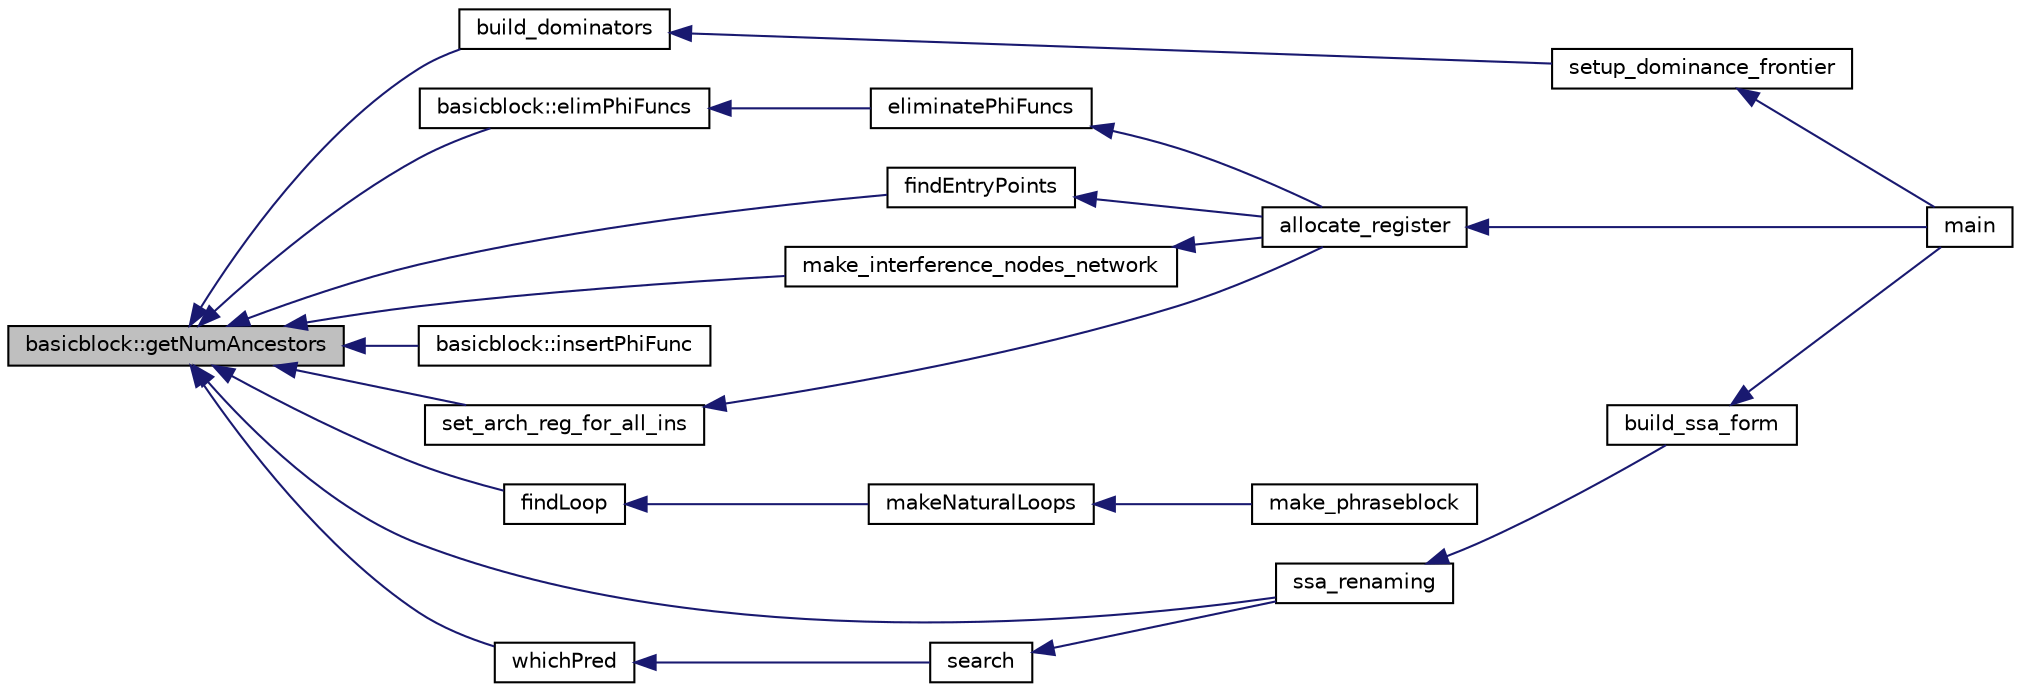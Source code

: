 digraph G
{
  edge [fontname="Helvetica",fontsize="10",labelfontname="Helvetica",labelfontsize="10"];
  node [fontname="Helvetica",fontsize="10",shape=record];
  rankdir=LR;
  Node1 [label="basicblock::getNumAncestors",height=0.2,width=0.4,color="black", fillcolor="grey75", style="filled" fontcolor="black"];
  Node1 -> Node2 [dir=back,color="midnightblue",fontsize="10",style="solid"];
  Node2 [label="build_dominators",height=0.2,width=0.4,color="black", fillcolor="white", style="filled",URL="$dominator_8cpp.html#ad9854552aeba1a66453864500ed2dfc0"];
  Node2 -> Node3 [dir=back,color="midnightblue",fontsize="10",style="solid"];
  Node3 [label="setup_dominance_frontier",height=0.2,width=0.4,color="black", fillcolor="white", style="filled",URL="$dominator_8h.html#af9f49ffe6819033df685a4eb97ef74be"];
  Node3 -> Node4 [dir=back,color="midnightblue",fontsize="10",style="solid"];
  Node4 [label="main",height=0.2,width=0.4,color="black", fillcolor="white", style="filled",URL="$main_8cpp.html#a0ddf1224851353fc92bfbff6f499fa97"];
  Node1 -> Node5 [dir=back,color="midnightblue",fontsize="10",style="solid"];
  Node5 [label="basicblock::elimPhiFuncs",height=0.2,width=0.4,color="black", fillcolor="white", style="filled",URL="$classbasicblock.html#a27c168ce65c2d5ead06682ea41af8473"];
  Node5 -> Node6 [dir=back,color="midnightblue",fontsize="10",style="solid"];
  Node6 [label="eliminatePhiFuncs",height=0.2,width=0.4,color="black", fillcolor="white", style="filled",URL="$registerAllocate_8cpp.html#aa1b9aef4bd270d92ee493acef4c5cffa"];
  Node6 -> Node7 [dir=back,color="midnightblue",fontsize="10",style="solid"];
  Node7 [label="allocate_register",height=0.2,width=0.4,color="black", fillcolor="white", style="filled",URL="$registerAllocate_8h.html#adaeef7e1cff31b45dd8d7d8adbcd1662"];
  Node7 -> Node4 [dir=back,color="midnightblue",fontsize="10",style="solid"];
  Node1 -> Node8 [dir=back,color="midnightblue",fontsize="10",style="solid"];
  Node8 [label="findEntryPoints",height=0.2,width=0.4,color="black", fillcolor="white", style="filled",URL="$registerAllocate_8cpp.html#a3511145027350bf1c4fab3a22f79be40"];
  Node8 -> Node7 [dir=back,color="midnightblue",fontsize="10",style="solid"];
  Node1 -> Node9 [dir=back,color="midnightblue",fontsize="10",style="solid"];
  Node9 [label="findLoop",height=0.2,width=0.4,color="black", fillcolor="white", style="filled",URL="$make__phraseblock_8cpp.html#a56af37350d658e4fa9ba3e67058f82a2"];
  Node9 -> Node10 [dir=back,color="midnightblue",fontsize="10",style="solid"];
  Node10 [label="makeNaturalLoops",height=0.2,width=0.4,color="black", fillcolor="white", style="filled",URL="$make__phraseblock_8cpp.html#a533375cdbcbdab104ffd8c23db3f2b9d"];
  Node10 -> Node11 [dir=back,color="midnightblue",fontsize="10",style="solid"];
  Node11 [label="make_phraseblock",height=0.2,width=0.4,color="black", fillcolor="white", style="filled",URL="$make__phraseblock_8cpp.html#af5aea5750e9482dfe18f886b91b680b4"];
  Node1 -> Node12 [dir=back,color="midnightblue",fontsize="10",style="solid"];
  Node12 [label="basicblock::insertPhiFunc",height=0.2,width=0.4,color="black", fillcolor="white", style="filled",URL="$classbasicblock.html#a1aeb2fc7325b987bced690cabf8d296d"];
  Node1 -> Node13 [dir=back,color="midnightblue",fontsize="10",style="solid"];
  Node13 [label="make_interference_nodes_network",height=0.2,width=0.4,color="black", fillcolor="white", style="filled",URL="$registerAllocate_8cpp.html#a44ba610b0d634eb37dc4a1228f9fe6d7"];
  Node13 -> Node7 [dir=back,color="midnightblue",fontsize="10",style="solid"];
  Node1 -> Node14 [dir=back,color="midnightblue",fontsize="10",style="solid"];
  Node14 [label="set_arch_reg_for_all_ins",height=0.2,width=0.4,color="black", fillcolor="white", style="filled",URL="$registerAllocate_8cpp.html#aaf92c40633364d00817ec3f029a77f3c"];
  Node14 -> Node7 [dir=back,color="midnightblue",fontsize="10",style="solid"];
  Node1 -> Node15 [dir=back,color="midnightblue",fontsize="10",style="solid"];
  Node15 [label="ssa_renaming",height=0.2,width=0.4,color="black", fillcolor="white", style="filled",URL="$ssa_8cpp.html#a804de8f00b7ea9e5487315dc9ff01d77"];
  Node15 -> Node16 [dir=back,color="midnightblue",fontsize="10",style="solid"];
  Node16 [label="build_ssa_form",height=0.2,width=0.4,color="black", fillcolor="white", style="filled",URL="$ssa_8h.html#a99d7839751286ac78c627aabd383cb51"];
  Node16 -> Node4 [dir=back,color="midnightblue",fontsize="10",style="solid"];
  Node1 -> Node17 [dir=back,color="midnightblue",fontsize="10",style="solid"];
  Node17 [label="whichPred",height=0.2,width=0.4,color="black", fillcolor="white", style="filled",URL="$ssa_8cpp.html#ad51f0106de926496f1a6b24bfd21bc32"];
  Node17 -> Node18 [dir=back,color="midnightblue",fontsize="10",style="solid"];
  Node18 [label="search",height=0.2,width=0.4,color="black", fillcolor="white", style="filled",URL="$ssa_8cpp.html#af9593c92c3c4713e11388054c46aa5e9"];
  Node18 -> Node15 [dir=back,color="midnightblue",fontsize="10",style="solid"];
}
